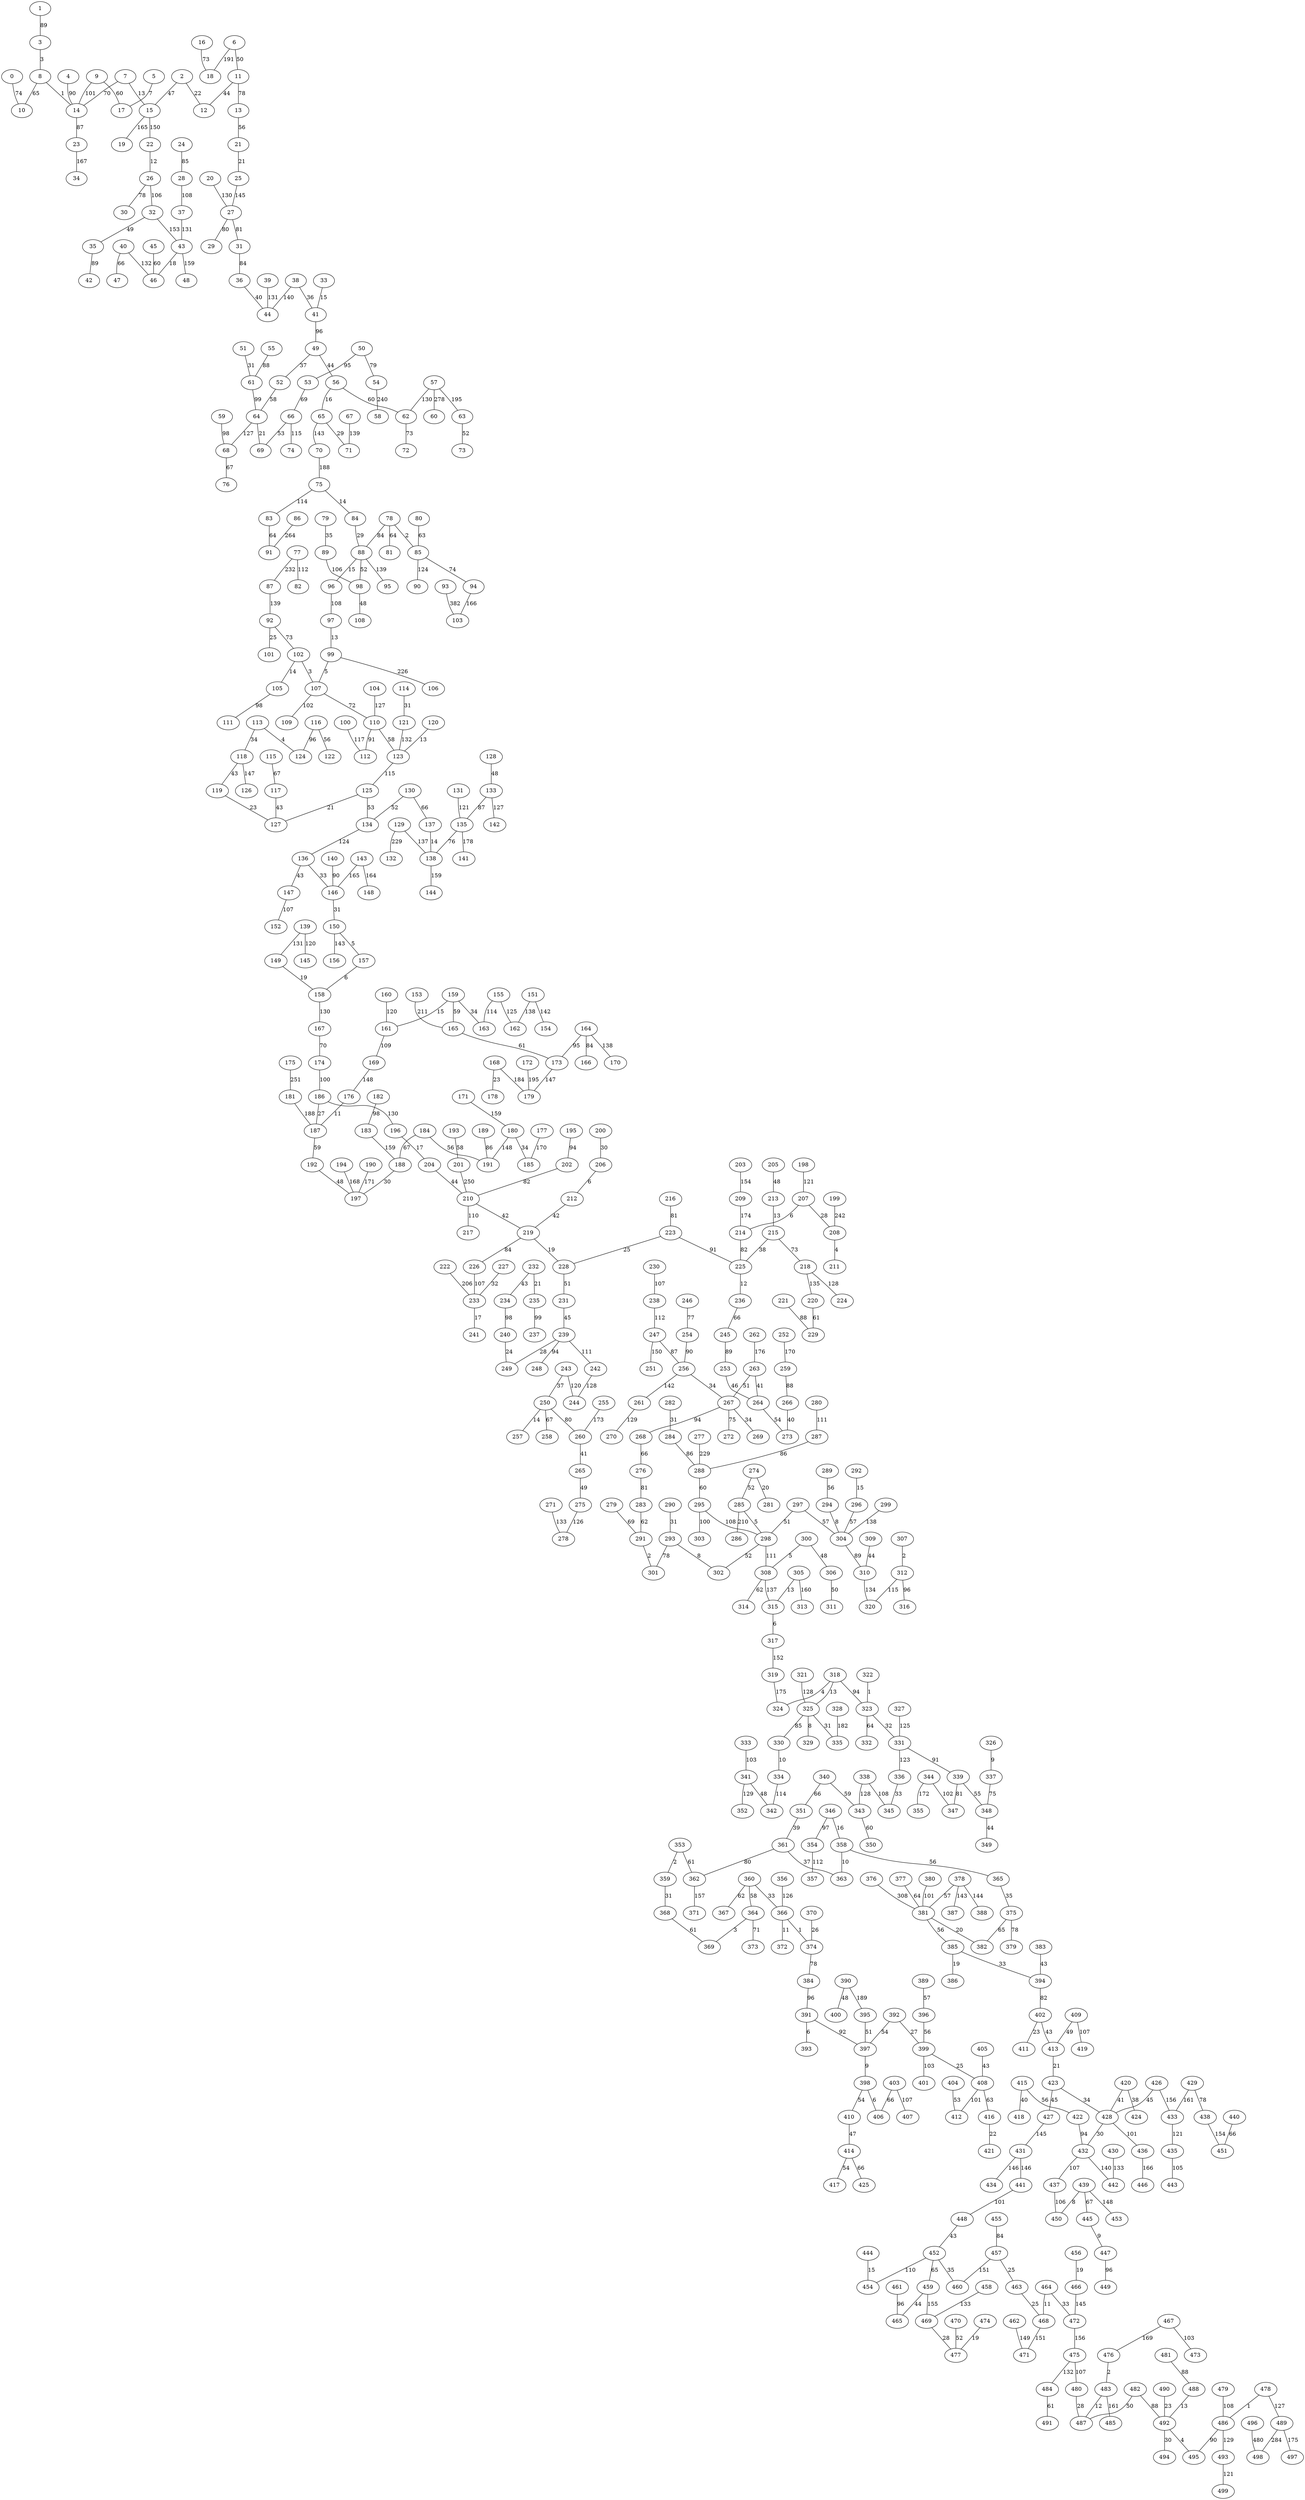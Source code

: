 strict graph G {
0;
1;
2;
3;
4;
5;
6;
7;
8;
9;
10;
11;
12;
13;
14;
15;
16;
17;
18;
19;
20;
21;
22;
23;
24;
25;
26;
27;
28;
29;
30;
31;
32;
33;
34;
35;
36;
37;
38;
39;
40;
41;
42;
43;
44;
45;
46;
47;
48;
49;
50;
51;
52;
53;
54;
55;
56;
57;
58;
59;
60;
61;
62;
63;
64;
65;
66;
67;
68;
69;
70;
71;
72;
73;
74;
75;
76;
77;
78;
79;
80;
81;
82;
83;
84;
85;
86;
87;
88;
89;
90;
91;
92;
93;
94;
95;
96;
97;
98;
99;
100;
101;
102;
103;
104;
105;
106;
107;
108;
109;
110;
111;
112;
113;
114;
115;
116;
117;
118;
119;
120;
121;
122;
123;
124;
125;
126;
127;
128;
129;
130;
131;
132;
133;
134;
135;
136;
137;
138;
139;
140;
141;
142;
143;
144;
145;
146;
147;
148;
149;
150;
151;
152;
153;
154;
155;
156;
157;
158;
159;
160;
161;
162;
163;
164;
165;
166;
167;
168;
169;
170;
171;
172;
173;
174;
175;
176;
177;
178;
179;
180;
181;
182;
183;
184;
185;
186;
187;
188;
189;
190;
191;
192;
193;
194;
195;
196;
197;
198;
199;
200;
201;
202;
203;
204;
205;
206;
207;
208;
209;
210;
211;
212;
213;
214;
215;
216;
217;
218;
219;
220;
221;
222;
223;
224;
225;
226;
227;
228;
229;
230;
231;
232;
233;
234;
235;
236;
237;
238;
239;
240;
241;
242;
243;
244;
245;
246;
247;
248;
249;
250;
251;
252;
253;
254;
255;
256;
257;
258;
259;
260;
261;
262;
263;
264;
265;
266;
267;
268;
269;
270;
271;
272;
273;
274;
275;
276;
277;
278;
279;
280;
281;
282;
283;
284;
285;
286;
287;
288;
289;
290;
291;
292;
293;
294;
295;
296;
297;
298;
299;
300;
301;
302;
303;
304;
305;
306;
307;
308;
309;
310;
311;
312;
313;
314;
315;
316;
317;
318;
319;
320;
321;
322;
323;
324;
325;
326;
327;
328;
329;
330;
331;
332;
333;
334;
335;
336;
337;
338;
339;
340;
341;
342;
343;
344;
345;
346;
347;
348;
349;
350;
351;
352;
353;
354;
355;
356;
357;
358;
359;
360;
361;
362;
363;
364;
365;
366;
367;
368;
369;
370;
371;
372;
373;
374;
375;
376;
377;
378;
379;
380;
381;
382;
383;
384;
385;
386;
387;
388;
389;
390;
391;
392;
393;
394;
395;
396;
397;
398;
399;
400;
401;
402;
403;
404;
405;
406;
407;
408;
409;
410;
411;
412;
413;
414;
415;
416;
417;
418;
419;
420;
421;
422;
423;
424;
425;
426;
427;
428;
429;
430;
431;
432;
433;
434;
435;
436;
437;
438;
439;
440;
441;
442;
443;
444;
445;
446;
447;
448;
449;
450;
451;
452;
453;
454;
455;
456;
457;
458;
459;
460;
461;
462;
463;
464;
465;
466;
467;
468;
469;
470;
471;
472;
473;
474;
475;
476;
477;
478;
479;
480;
481;
482;
483;
484;
485;
486;
487;
488;
489;
490;
491;
492;
493;
494;
495;
496;
497;
498;
499;
259 -- 266  [label=88];
488 -- 492  [label=13];
378 -- 387  [label=143];
118 -- 119  [label=43];
413 -- 423  [label=21];
164 -- 166  [label=84];
326 -- 337  [label=9];
171 -- 180  [label=159];
201 -- 210  [label=250];
176 -- 187  [label=11];
174 -- 186  [label=100];
164 -- 170  [label=138];
480 -- 487  [label=28];
339 -- 347  [label=81];
169 -- 176  [label=148];
26 -- 32  [label=106];
167 -- 174  [label=70];
147 -- 152  [label=107];
466 -- 472  [label=145];
288 -- 295  [label=60];
137 -- 138  [label=14];
218 -- 224  [label=128];
279 -- 291  [label=69];
0 -- 10  [label=74];
457 -- 460  [label=151];
391 -- 397  [label=92];
13 -- 21  [label=56];
436 -- 446  [label=166];
458 -- 469  [label=133];
207 -- 208  [label=28];
231 -- 239  [label=45];
318 -- 325  [label=13];
398 -- 406  [label=6];
351 -- 361  [label=39];
489 -- 497  [label=175];
423 -- 427  [label=45];
468 -- 471  [label=151];
2 -- 12  [label=22];
240 -- 249  [label=24];
486 -- 493  [label=129];
9 -- 17  [label=60];
117 -- 127  [label=43];
435 -- 443  [label=105];
7 -- 15  [label=13];
464 -- 468  [label=11];
414 -- 425  [label=66];
233 -- 241  [label=17];
294 -- 304  [label=8];
218 -- 220  [label=135];
238 -- 247  [label=112];
389 -- 396  [label=57];
333 -- 341  [label=103];
173 -- 179  [label=147];
280 -- 287  [label=111];
139 -- 145  [label=120];
159 -- 165  [label=59];
52 -- 64  [label=58];
293 -- 302  [label=8];
161 -- 169  [label=109];
39 -- 44  [label=131];
57 -- 63  [label=195];
129 -- 132  [label=229];
390 -- 400  [label=48];
116 -- 122  [label=56];
113 -- 124  [label=4];
62 -- 72  [label=73];
427 -- 431  [label=145];
374 -- 384  [label=78];
43 -- 48  [label=159];
307 -- 312  [label=2];
208 -- 211  [label=4];
210 -- 217  [label=110];
202 -- 210  [label=82];
293 -- 301  [label=78];
181 -- 187  [label=188];
459 -- 469  [label=155];
402 -- 411  [label=23];
444 -- 454  [label=15];
309 -- 310  [label=44];
27 -- 31  [label=81];
23 -- 34  [label=167];
210 -- 219  [label=42];
87 -- 92  [label=139];
113 -- 118  [label=34];
133 -- 142  [label=127];
256 -- 261  [label=142];
59 -- 68  [label=98];
354 -- 357  [label=112];
183 -- 188  [label=159];
474 -- 477  [label=19];
262 -- 263  [label=176];
92 -- 102  [label=73];
67 -- 71  [label=139];
423 -- 428  [label=34];
308 -- 315  [label=137];
408 -- 416  [label=63];
416 -- 421  [label=22];
318 -- 323  [label=94];
88 -- 98  [label=52];
255 -- 260  [label=173];
123 -- 125  [label=115];
289 -- 294  [label=56];
327 -- 331  [label=125];
475 -- 480  [label=107];
204 -- 210  [label=44];
192 -- 197  [label=48];
455 -- 457  [label=84];
403 -- 407  [label=107];
75 -- 83  [label=114];
200 -- 206  [label=30];
189 -- 191  [label=86];
338 -- 345  [label=108];
25 -- 27  [label=145];
85 -- 94  [label=74];
431 -- 441  [label=146];
364 -- 373  [label=71];
110 -- 123  [label=58];
267 -- 272  [label=75];
429 -- 438  [label=78];
431 -- 434  [label=146];
92 -- 101  [label=25];
153 -- 165  [label=211];
160 -- 161  [label=120];
330 -- 334  [label=10];
37 -- 43  [label=131];
377 -- 381  [label=64];
452 -- 460  [label=35];
478 -- 486  [label=1];
168 -- 179  [label=184];
375 -- 382  [label=65];
110 -- 112  [label=91];
133 -- 135  [label=87];
180 -- 185  [label=34];
27 -- 29  [label=80];
66 -- 69  [label=53];
274 -- 281  [label=20];
276 -- 283  [label=81];
225 -- 236  [label=12];
247 -- 251  [label=150];
239 -- 249  [label=28];
263 -- 267  [label=51];
483 -- 485  [label=161];
484 -- 491  [label=61];
360 -- 366  [label=33];
312 -- 316  [label=96];
361 -- 363  [label=37];
283 -- 291  [label=62];
467 -- 473  [label=103];
236 -- 245  [label=66];
38 -- 44  [label=140];
88 -- 96  [label=15];
284 -- 288  [label=86];
99 -- 106  [label=226];
385 -- 386  [label=19];
114 -- 121  [label=31];
304 -- 310  [label=89];
295 -- 298  [label=108];
36 -- 44  [label=40];
55 -- 61  [label=88];
151 -- 162  [label=138];
319 -- 324  [label=175];
104 -- 110  [label=127];
143 -- 146  [label=165];
260 -- 265  [label=41];
187 -- 192  [label=59];
322 -- 323  [label=1];
476 -- 483  [label=2];
227 -- 233  [label=32];
79 -- 89  [label=35];
107 -- 110  [label=72];
61 -- 64  [label=99];
274 -- 285  [label=52];
250 -- 258  [label=67];
135 -- 141  [label=178];
164 -- 173  [label=95];
384 -- 391  [label=96];
16 -- 18  [label=73];
96 -- 97  [label=108];
188 -- 197  [label=30];
490 -- 492  [label=23];
323 -- 331  [label=32];
403 -- 406  [label=66];
399 -- 401  [label=103];
344 -- 347  [label=102];
49 -- 56  [label=44];
375 -- 379  [label=78];
51 -- 61  [label=31];
467 -- 476  [label=169];
150 -- 156  [label=143];
348 -- 349  [label=44];
54 -- 58  [label=240];
250 -- 260  [label=80];
356 -- 366  [label=126];
207 -- 214  [label=6];
402 -- 413  [label=43];
409 -- 419  [label=107];
77 -- 82  [label=112];
479 -- 486  [label=108];
226 -- 233  [label=107];
190 -- 197  [label=171];
305 -- 313  [label=160];
245 -- 253  [label=89];
360 -- 364  [label=58];
396 -- 399  [label=56];
230 -- 238  [label=107];
440 -- 451  [label=66];
107 -- 109  [label=102];
186 -- 196  [label=130];
325 -- 329  [label=8];
239 -- 248  [label=94];
56 -- 62  [label=60];
212 -- 219  [label=42];
31 -- 36  [label=84];
364 -- 369  [label=3];
80 -- 85  [label=63];
243 -- 250  [label=37];
410 -- 414  [label=47];
328 -- 335  [label=182];
390 -- 395  [label=189];
138 -- 144  [label=159];
206 -- 212  [label=6];
184 -- 188  [label=67];
242 -- 244  [label=128];
186 -- 187  [label=27];
56 -- 65  [label=16];
140 -- 146  [label=90];
102 -- 105  [label=14];
331 -- 336  [label=123];
368 -- 369  [label=61];
159 -- 163  [label=34];
437 -- 450  [label=106];
340 -- 351  [label=66];
486 -- 495  [label=90];
344 -- 355  [label=172];
331 -- 339  [label=91];
119 -- 127  [label=23];
457 -- 463  [label=25];
415 -- 418  [label=40];
219 -- 226  [label=84];
353 -- 362  [label=61];
223 -- 225  [label=91];
341 -- 342  [label=48];
159 -- 161  [label=15];
135 -- 138  [label=76];
21 -- 25  [label=21];
78 -- 85  [label=2];
223 -- 228  [label=25];
290 -- 293  [label=31];
9 -- 14  [label=101];
323 -- 332  [label=64];
83 -- 91  [label=64];
285 -- 286  [label=210];
271 -- 278  [label=133];
128 -- 133  [label=48];
381 -- 382  [label=20];
359 -- 368  [label=31];
50 -- 54  [label=79];
214 -- 225  [label=82];
263 -- 264  [label=41];
118 -- 126  [label=147];
15 -- 19  [label=165];
295 -- 303  [label=100];
275 -- 278  [label=126];
438 -- 451  [label=154];
196 -- 204  [label=17];
282 -- 284  [label=31];
361 -- 362  [label=80];
84 -- 88  [label=29];
134 -- 136  [label=124];
86 -- 91  [label=264];
472 -- 475  [label=156];
94 -- 103  [label=166];
125 -- 127  [label=21];
50 -- 53  [label=95];
353 -- 359  [label=2];
184 -- 191  [label=56];
394 -- 402  [label=82];
209 -- 214  [label=174];
298 -- 302  [label=52];
432 -- 442  [label=140];
70 -- 75  [label=188];
38 -- 41  [label=36];
439 -- 453  [label=148];
256 -- 267  [label=34];
155 -- 163  [label=114];
463 -- 468  [label=25];
415 -- 422  [label=56];
68 -- 76  [label=67];
4 -- 14  [label=90];
8 -- 10  [label=65];
315 -- 317  [label=6];
136 -- 146  [label=33];
292 -- 296  [label=15];
312 -- 320  [label=115];
448 -- 452  [label=43];
102 -- 107  [label=3];
299 -- 304  [label=138];
297 -- 298  [label=51];
343 -- 350  [label=60];
409 -- 413  [label=49];
346 -- 358  [label=16];
432 -- 437  [label=107];
172 -- 179  [label=195];
157 -- 158  [label=6];
177 -- 185  [label=170];
420 -- 424  [label=38];
483 -- 487  [label=12];
32 -- 43  [label=153];
215 -- 225  [label=38];
433 -- 435  [label=121];
366 -- 374  [label=1];
75 -- 84  [label=14];
182 -- 183  [label=98];
358 -- 363  [label=10];
462 -- 471  [label=149];
120 -- 123  [label=13];
205 -- 213  [label=48];
341 -- 352  [label=129];
40 -- 46  [label=132];
456 -- 466  [label=19];
53 -- 66  [label=69];
310 -- 320  [label=134];
116 -- 124  [label=96];
395 -- 397  [label=51];
430 -- 442  [label=133];
365 -- 375  [label=35];
297 -- 304  [label=57];
228 -- 231  [label=51];
22 -- 26  [label=12];
334 -- 342  [label=114];
199 -- 208  [label=242];
339 -- 348  [label=55];
252 -- 259  [label=170];
452 -- 459  [label=65];
99 -- 107  [label=5];
404 -- 412  [label=53];
220 -- 229  [label=61];
253 -- 264  [label=46];
376 -- 381  [label=308];
232 -- 235  [label=21];
45 -- 46  [label=60];
478 -- 489  [label=127];
426 -- 428  [label=45];
203 -- 209  [label=154];
266 -- 273  [label=40];
246 -- 254  [label=77];
28 -- 37  [label=108];
93 -- 103  [label=382];
32 -- 35  [label=49];
306 -- 311  [label=50];
385 -- 394  [label=33];
287 -- 288  [label=86];
267 -- 269  [label=34];
64 -- 69  [label=21];
358 -- 365  [label=56];
6 -- 11  [label=50];
489 -- 498  [label=284];
439 -- 445  [label=67];
14 -- 23  [label=87];
414 -- 417  [label=54];
340 -- 343  [label=59];
346 -- 354  [label=97];
445 -- 447  [label=9];
381 -- 385  [label=56];
150 -- 157  [label=5];
408 -- 412  [label=101];
221 -- 229  [label=88];
378 -- 388  [label=144];
33 -- 41  [label=15];
475 -- 484  [label=132];
325 -- 335  [label=31];
129 -- 138  [label=137];
441 -- 448  [label=101];
492 -- 494  [label=30];
452 -- 454  [label=110];
20 -- 27  [label=130];
378 -- 381  [label=57];
198 -- 207  [label=121];
65 -- 70  [label=143];
2 -- 15  [label=47];
247 -- 256  [label=87];
143 -- 148  [label=164];
98 -- 108  [label=48];
158 -- 167  [label=130];
239 -- 242  [label=111];
428 -- 432  [label=30];
336 -- 345  [label=33];
121 -- 123  [label=132];
397 -- 398  [label=9];
6 -- 18  [label=191];
470 -- 477  [label=52];
65 -- 71  [label=29];
496 -- 498  [label=480];
149 -- 158  [label=19];
469 -- 477  [label=28];
461 -- 465  [label=96];
7 -- 14  [label=70];
78 -- 88  [label=84];
105 -- 111  [label=98];
130 -- 134  [label=52];
26 -- 30  [label=78];
193 -- 201  [label=58];
380 -- 381  [label=101];
481 -- 488  [label=88];
66 -- 74  [label=115];
3 -- 8  [label=3];
459 -- 465  [label=44];
300 -- 308  [label=5];
482 -- 487  [label=50];
222 -- 233  [label=206];
213 -- 215  [label=13];
85 -- 90  [label=124];
482 -- 492  [label=88];
64 -- 68  [label=127];
308 -- 314  [label=62];
383 -- 394  [label=43];
100 -- 112  [label=117];
180 -- 191  [label=148];
175 -- 181  [label=251];
136 -- 147  [label=43];
125 -- 134  [label=53];
300 -- 306  [label=48];
195 -- 202  [label=94];
15 -- 22  [label=150];
63 -- 73  [label=52];
11 -- 12  [label=44];
155 -- 162  [label=125];
268 -- 276  [label=66];
362 -- 371  [label=157];
261 -- 270  [label=129];
267 -- 268  [label=94];
285 -- 298  [label=5];
115 -- 117  [label=67];
8 -- 14  [label=1];
168 -- 178  [label=23];
428 -- 436  [label=101];
89 -- 98  [label=106];
277 -- 288  [label=229];
405 -- 408  [label=43];
35 -- 42  [label=89];
43 -- 46  [label=18];
139 -- 149  [label=131];
131 -- 135  [label=121];
338 -- 343  [label=128];
439 -- 450  [label=8];
464 -- 472  [label=33];
165 -- 173  [label=61];
296 -- 304  [label=57];
78 -- 81  [label=64];
232 -- 234  [label=43];
447 -- 449  [label=96];
5 -- 17  [label=7];
493 -- 499  [label=121];
265 -- 275  [label=49];
11 -- 13  [label=78];
250 -- 257  [label=14];
77 -- 87  [label=232];
337 -- 348  [label=75];
298 -- 308  [label=111];
318 -- 324  [label=4];
41 -- 49  [label=96];
317 -- 319  [label=152];
264 -- 273  [label=54];
24 -- 28  [label=85];
429 -- 433  [label=161];
235 -- 237  [label=99];
420 -- 428  [label=41];
398 -- 410  [label=54];
254 -- 256  [label=90];
219 -- 228  [label=19];
366 -- 372  [label=11];
194 -- 197  [label=168];
234 -- 240  [label=98];
291 -- 301  [label=2];
325 -- 330  [label=85];
321 -- 325  [label=128];
305 -- 315  [label=13];
370 -- 374  [label=26];
492 -- 495  [label=4];
57 -- 62  [label=130];
243 -- 244  [label=120];
399 -- 408  [label=25];
88 -- 95  [label=139];
391 -- 393  [label=6];
146 -- 150  [label=31];
151 -- 154  [label=142];
130 -- 137  [label=66];
426 -- 433  [label=156];
40 -- 47  [label=66];
392 -- 399  [label=27];
422 -- 432  [label=94];
392 -- 397  [label=54];
49 -- 52  [label=37];
216 -- 223  [label=81];
360 -- 367  [label=62];
1 -- 3  [label=89];
215 -- 218  [label=73];
57 -- 60  [label=278];
97 -- 99  [label=13];
}
